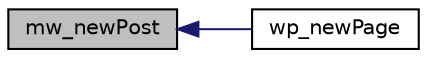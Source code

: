 digraph "mw_newPost"
{
  edge [fontname="Helvetica",fontsize="10",labelfontname="Helvetica",labelfontsize="10"];
  node [fontname="Helvetica",fontsize="10",shape=record];
  rankdir="LR";
  Node1 [label="mw_newPost",height=0.2,width=0.4,color="black", fillcolor="grey75", style="filled", fontcolor="black"];
  Node1 -> Node2 [dir="back",color="midnightblue",fontsize="10",style="solid",fontname="Helvetica"];
  Node2 [label="wp_newPage",height=0.2,width=0.4,color="black", fillcolor="white", style="filled",URL="$classwp__xmlrpc__server.html#a77d2872edb0f2b470c0ad9f3f17f0890"];
}
